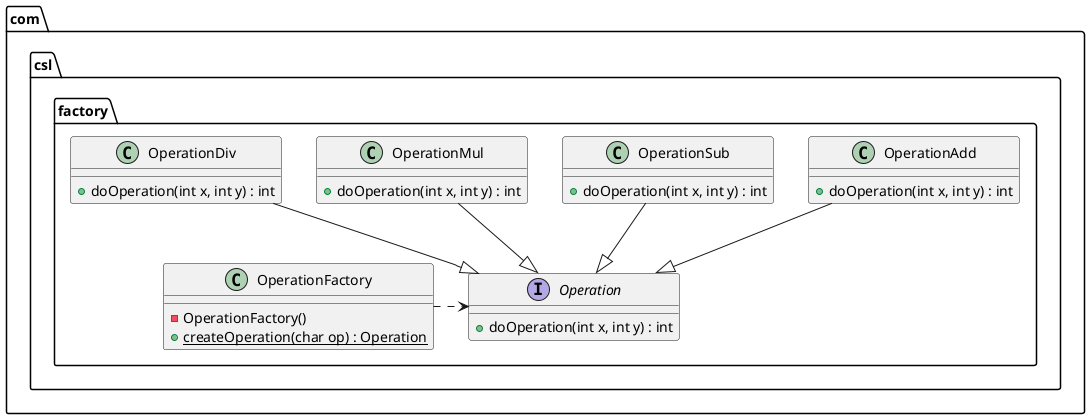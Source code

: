 @startuml
package com.csl.factory {
    interface Operation {
        + doOperation(int x, int y) : int
    }
    class OperationAdd {
        + doOperation(int x, int y) : int
    }
    class OperationSub {
        + doOperation(int x, int y) : int
    }
    class OperationMul {
        + doOperation(int x, int y) : int
    }
    class OperationDiv {
        + doOperation(int x, int y) : int
    }
    class OperationFactory {
        - OperationFactory()
        + {static} createOperation(char op) : Operation
    }
    OperationAdd --|> Operation
    OperationSub --|> Operation
    OperationMul --|> Operation
    OperationDiv --|> Operation
    OperationFactory .> Operation
}
@enduml

